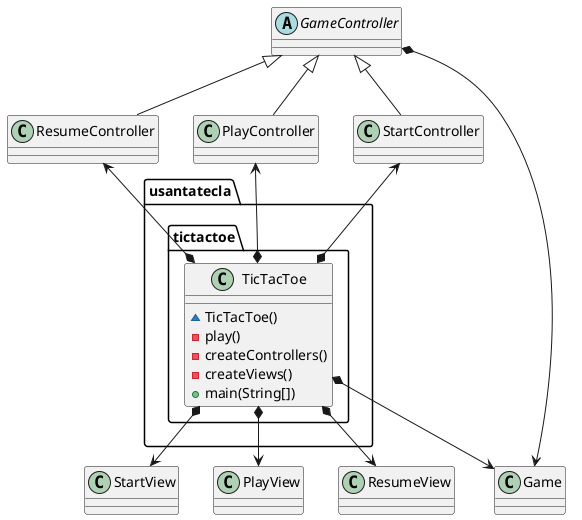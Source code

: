 @startuml tictactoe
class Game
class StartController
class PlayController
class ResumeController
abstract class GameController

class  usantatecla.tictactoe.TicTacToe{
  ~ TicTacToe()
  - play()
  - createControllers()
  - createViews()
  + main(String[])
}
usantatecla.tictactoe.TicTacToe *--> Game
usantatecla.tictactoe.TicTacToe *--> StartView
usantatecla.tictactoe.TicTacToe *--> PlayView
usantatecla.tictactoe.TicTacToe *--> ResumeView
usantatecla.tictactoe.TicTacToe *-up-> StartController
usantatecla.tictactoe.TicTacToe *-up-> PlayController
usantatecla.tictactoe.TicTacToe *-up-> ResumeController
GameController <|-down- StartController
GameController <|-down- PlayController
GameController <|-down- ResumeController
GameController *--> Game

@enduml

@startuml tictactoe.controllers

class Game as "usantatecla.tictactoe.models.\nGame"
interface IStartView as "usantatecla.tictactoe.views.interfaces.\nIStartView"
interface IPlayView as "usantatecla.tictactoe.views.interfaaces.\nIPlayView"
interface IResumeView as "usantatecla.tictactoe.views.interfaaces.\nIResumeView"
interface IPlayerView as "usantatecla.tictactoe.views.interfaaces.\nIPlayerView"

abstract tictactoe.controllers.GameController {
  abstract run()
}
class tictactoe.controllers.StartController{
  ~StartController(StarView, Game)
}

class tictactoe.controllers.PlayController{
  ~PlayController(PlayView, Game)
}

class tictactoe.controllers.ResumeController{
  ~ResumeController(ResumeView, Game)
}

class tictactoe.controllers.PlayerController{
  ~PlayerController(PlayerView, Player)
  run()
}

tictactoe.controllers.GameController *-left-> Game
tictactoe.controllers.StartController -left-|> tictactoe.controllers.GameController
tictactoe.controllers.PlayController -up-|> tictactoe.controllers.GameController
tictactoe.controllers.ResumeController -up-|> tictactoe.controllers.GameController
tictactoe.controllers.PlayController ..> tictactoe.controllers.PlayerController

tictactoe.controllers.StartController *-right-> IStartView
tictactoe.controllers.PlayController *-left-> IPlayView
tictactoe.controllers.PlayerController *-down-> IPlayerView
tictactoe.controllers.ResumeController *-right-> IResumeView

@enduml

@startuml tictactoe.views
class Console as "usantatecla.utils.\nConsole"
class Coordinate as "usantatecla.\ntictactoe.models.\nCoordinate" 
class LimitedIntDialog as "usantatecla.utils.\nLimitedIntDialog"
class Token as "usantatecla.\ntictactoe.models.\nToken"
class Error as "usantatecla.\ntictactoe.models.\nError"
class Player as "usantatecla.\ntictactoe.models.\nPlayer"
class Game as "usantatecla.\ntictactoe.models.\nGame"

interface usantatecla.tictactoe.views.interfaces.IStartView{
  +int getNumUsers()
  +onBoardUpdate(Game)
}

interface usantatecla.tictactoe.views.interfaces.IPlayView{
  +IPlayerView getCurrentPlayerView(currentPlayerId, numUsers)
  +onBoardUpdate(Game)
}

interface usantatecla.tictactoe.views.interfaces.IPlayerView{
  +getCoordinate()
  +onPutTokenError()
  +onOriginMoveTokenError()
  +onTargetMoveTokenError()
}

interface usantatecla.tictactoe.views.interfaces.IResumeView{
  +bool getResume()
}

class  usantatecla.tictactoe.views.CoordinateView{
  + read(String): Coordinate
}
Console <..-down- usantatecla.tictactoe.views.CoordinateView
Coordinate <..-down- usantatecla.tictactoe.views.CoordinateView
usantatecla.tictactoe.views.CoordinateView ..> usantatecla.tictactoe.views.ErrorView

class  usantatecla.tictactoe.views.ErrorView{
  - {static} MESSAGES: String[]
  ~ ErrorView(Error)
  ~ writeln()
}
usantatecla.tictactoe.views.ErrorView *-down-> Error
Console <..-down- usantatecla.tictactoe.views.ErrorView

class  usantatecla.tictactoe.views.BoardView{
  ~ write(Game)
}

usantatecla.tictactoe.views.BoardView .down.> Game
usantatecla.tictactoe.views.BoardView .down.> usantatecla.tictactoe.views.Message
usantatecla.tictactoe.views.BoardView .down.> Coordinate
usantatecla.tictactoe.views.BoardView .down.> usantatecla.tictactoe.views.TokenView

enum  usantatecla.tictactoe.views.Message{
  + TITLE
  + NUMBER_PLAYERS
  + SEPARATOR
  + VERTICAL_LINE_LEFT
  + VERTICAL_LINE_CENTERED
  + VERTICAL_LINE_RIGHT
  + ENTER_COORDINATE_TO_PUT
  + ENTER_COORDINATE_TO_REMOVE
  + COORDINATE_TO_PUT
  + COORDINATE_TO_REMOVE
  + COORDINATE_TO_MOVE
  +	PLAYER_WIN
  + RESUME
  - message: String
  - Message(String)
  ~ write()
  ~ writeln()
  + toString(): String
}
usantatecla.tictactoe.views.Message .down.> Console

class  usantatecla.tictactoe.views.PlayView{
}

usantatecla.tictactoe.views.PlayView -up-|> usantatecla.tictactoe.views.interfaces.IPlayView
usantatecla.tictactoe.views.PlayView .down.> usantatecla.tictactoe.views.UserPlayerView
usantatecla.tictactoe.views.PlayView .down.> usantatecla.tictactoe.views.MachinePlayerView
usantatecla.tictactoe.views.PlayView .down.> usantatecla.tictactoe.views.BoardView

class  usantatecla.tictactoe.views.ResumeView{
}

usantatecla.tictactoe.views.ResumeView .down.> usantatecla.tictactoe.views.Message
usantatecla.tictactoe.views.ResumeView .down.> Game

usantatecla.tictactoe.views.ResumeView -up-|> usantatecla.tictactoe.views.interfaces.IResumeView

class usantatecla.tictactoe.views.StartView{
}

usantatecla.tictactoe.views.StartView .down.> usantatecla.tictactoe.views.BoardView
usantatecla.tictactoe.views.StartView .down.> usantatecla.tictactoe.views.Message
usantatecla.tictactoe.views.StartView .down.> Game
usantatecla.tictactoe.views.StartView .down.> LimitedIntDialog

usantatecla.tictactoe.views.StartView -up-|> usantatecla.tictactoe.views.interfaces.IStartView

class usantatecla.tictactoe.views.TokenView{
  - {static} SYMBOLS: char
  ~ TokenView(Token)
  ~ write()
}
usantatecla.tictactoe.views.TokenView *-down-> Token
usantatecla.tictactoe.views.TokenView .down.> Console

usantatecla.tictactoe.views.PlayerView --|> usantatecla.tictactoe.views.interfaces.IPlayerView
usantatecla.tictactoe.views.MachinePlayerView -up-|> usantatecla.tictactoe.views.PlayerView
usantatecla.tictactoe.views.UserPlayerView -up-|> usantatecla.tictactoe.views.PlayerView

@enduml

@startuml tictactoe.models
enum Error as "usantatecla.\ntictactoe.types.\nError"
enum Token as "usantatecla.\ntictactoe.types.\nToken"
class Direction as "usantatecla.utils.\nDirection"
class ConcreteCoordinate as "usantatecla.utils.\nConcreteCoordinate"
class ClosedInterval as "usantatecla.utils.\nClosedInterval"

class  usantatecla.tictactoe.models.Board{
  ~ Board()
  ~ reset()
  ~ getToken(Coordinate): Token
  ~ isCompleted(): boolean
  ~ put(Coordinate, Token)
  ~ move(Coordinate, Coordinate)
  - remove(Coordinate)
  ~ isOccupied(Coordinate, Token): boolean
  ~ isEmpty(Coordinate): boolean
  ~ isusantatecla.TicTacToe(Token): boolean
  - getCoordinates(Token): List<Coordinate>
}
usantatecla.tictactoe.models.Board *-down-> "*" Token
usantatecla.tictactoe.models.Board .down.> usantatecla.tictactoe.models.Coordinate
usantatecla.tictactoe.models.Board .down.> Direction

class  usantatecla.tictactoe.models.Coordinate{
  - {static} NULL_COORDINATE: Coordinate
  + {static} DIMENSION: int
  - {static} LIMITS: ClosedInterval
  + Coordinate()
  + Coordinate(int, int)
  + isNull(): boolean
  + isValid(): Error
  + getDirection(Coordinate): Direction
  - inInverseDiagonal(): boolean
  + random()
  + equals(Object): boolean
}
ConcreteCoordinate <|-down- usantatecla.tictactoe.models.Coordinate
usantatecla.tictactoe.models.Coordinate .down.> Error
usantatecla.tictactoe.models.Coordinate .down.> Direction
usantatecla.tictactoe.models.Coordinate .down.> ClosedInterval

class  usantatecla.tictactoe.models.Game{
  + Game()
  + getUsers()
  + setUsers(int)
  + isBoardComplete(): boolean
  + put(Coordinate): Error
  + move(Coordinate, Coordinate): Error
  + next()
  + isusantatecla.TicTacToe(): boolean
  + getToken(Coordinate): Token
  + getActivePlayer()
  + getActivePlayerId()
  + getToken(): Token
  + getNumPlayers(): int
  + reset()
}
usantatecla.tictactoe.models.Game *-down-> usantatecla.tictactoe.models.Board
usantatecla.tictactoe.models.Game *-down-> usantatecla.tictactoe.models.Turn
usantatecla.tictactoe.models.Game .down.> usantatecla.tictactoe.models.Coordinate
usantatecla.tictactoe.models.Game .down.> Error

class  usantatecla.tictactoe.models.Player{
  ~ Player(Token, Board)
  ~ put(Coordinate): Error
  ~ move(Coordinate, Coordinate): Error
  ~ getToken(): Token
}
usantatecla.tictactoe.models.Player *-down-> usantatecla.tictactoe.models.Board
usantatecla.tictactoe.models.Player *-down-> Token
usantatecla.tictactoe.models.Player .down.> usantatecla.tictactoe.models.Coordinate
usantatecla.tictactoe.models.Player .down.> Error

class  usantatecla.tictactoe.models.Turn{
  - {static} NUM_PLAYERS: int
  - active: int
  - users: int
  ~ Turn(Board)
  ~ next()
  ~ put(Coordinate): Error
  - getPlayer(): Player
  ~ move(Coordinate, Coordinate): Error
  ~ getToken(): Token
}

usantatecla.tictactoe.models.Turn *-down-> "*" usantatecla.tictactoe.models.Player
usantatecla.tictactoe.models.Turn *-down-> usantatecla.tictactoe.models.Board
usantatecla.tictactoe.models.Turn .down.> usantatecla.tictactoe.models.Coordinate
usantatecla.tictactoe.models.Turn .down.> Token
usantatecla.tictactoe.models.Turn .down.> Error

@enduml

@startuml tictactoe.types
class ClosedInterval as "usantatecla.utils.\nClosedInterval"

enum  usantatecla.tictactoe.types.Error{
  + NOT_EMPTY
  + NOT_OWNER
  + SAME_COORDINATES
  + WRONG_COORDINATES
  + NULL_ERROR
  + isNull(): boolean
}

enum  usantatecla.tictactoe.types.Token{
  + X
  + O
  + NULL
  + isNull(): boolean
  + {static} get(int): Token
  + toString(): String
}
usantatecla.tictactoe.types.Token .down.> ClosedInterval

@enduml

@startuml tictactoe.utils
class BufferedReader as "java.io.BufferedReader"{}

class  usantatecla.utils.models.ClosedInterval{
  - min: int
  - max: int
  + ClosedInterval(int,int)
  + isIncluded(int): boolean
  + toString(): String
}

class usantatecla.utils.models.ConcreteCoordinate{
  # row: int
  # column: int
  - {static} ROW: String
  - {static} COLUMN: String
  # ConcreteCoordinate()
  # ConcreteCoordinate(int,int)
  + isNull(): boolean
  + getDirection(Coordinate): Direction
  + inHorizontal(Coordinate): boolean
  + inVertical(Coordinate): boolean
  + inMainDiagonal(): boolean
  # read(String)
  + getRow(): int
  + getColumn(): int
  + hashCode(): int
  + equals(Object): boolean
  + toString(): String
}

usantatecla.utils.models.Coordinate <|..down- usantatecla.utils.models.ConcreteCoordinate
usantatecla.utils.models.ConcreteCoordinate ..> usantatecla.utils.models.Direction
usantatecla.utils.models.ConcreteCoordinate ..> usantatecla.utils.views.Console


class usantatecla.utils.views.Console{
  - {static} console: Console
  + {static} instance(): Console
  - readString(String): String
  + readString(): String
  + readInt(String): int
  ~ readChar(String): char
  + writeln()
  + write(String)
  + write(int)
  + writeln(String)
  + writeln(int)
  + write(char)
  - writeError(String)
}
usantatecla.utils.views.Console *-down-> BufferedReader

interface usantatecla.utils.models.Coordinate{
  ~ isNull(): boolean
  ~ getDirection(Coordinate): Direction
  ~ inHorizontal(Coordinate): boolean
  ~ inVertical(Coordinate): boolean
  ~ inMainDiagonal(): boolean
}
usantatecla.utils.models.Coordinate ..> usantatecla.utils.models.Direction

enum usantatecla.utils.models.Direction{
  VERTICAL
  HORIZONTAL
  MAIN_DIAGONAL
  INVERSE_DIAGONAL
  NULL
}

class usantatecla.utils.LimitedIntDialog{
  - LIMITS: ClosedInterval
  - {static} ERROR_MESSAGE: String
  + LimitedIntDialog(int,int)
  + read(String): int
}

usantatecla.utils.LimitedIntDialog *-down-> usantatecla.utils.models.ClosedInterval
usantatecla.utils.LimitedIntDialog ..> usantatecla.utils.views.Console

class usantatecla.utils.models.NullCoordinate{
  - {static} instance: NullCoordinate
  + {static} instance(): Coordinate
  + isNull(): boolean
  + getDirection(Coordinate): Direction
  + inHorizontal(Coordinate): boolean
  + inVertical(Coordinate): boolean
  + inMainDiagonal(): boolean
  + hashCode(): int
  + equals(Object): boolean
  + toString(): String
}
usantatecla.utils.models.Coordinate <|..down- usantatecla.utils.models.NullCoordinate
usantatecla.utils.models.NullCoordinate ..> usantatecla.utils.models.Direction

class usantatecla.utils.views.YesNoDialog{
  - {static} AFIRMATIVE: char
  - {static} NEGATIVE: char
  - {static} SUFFIX: String
  - {static} MESSAGE: String
  - answer: char
  + read(String): boolean
  - isAffirmative(): boolean
  - getAnswer(): char
  - isNegative(): boolean
}
usantatecla.utils.views.YesNoDialog ..> usantatecla.utils.views.Console

@enduml
